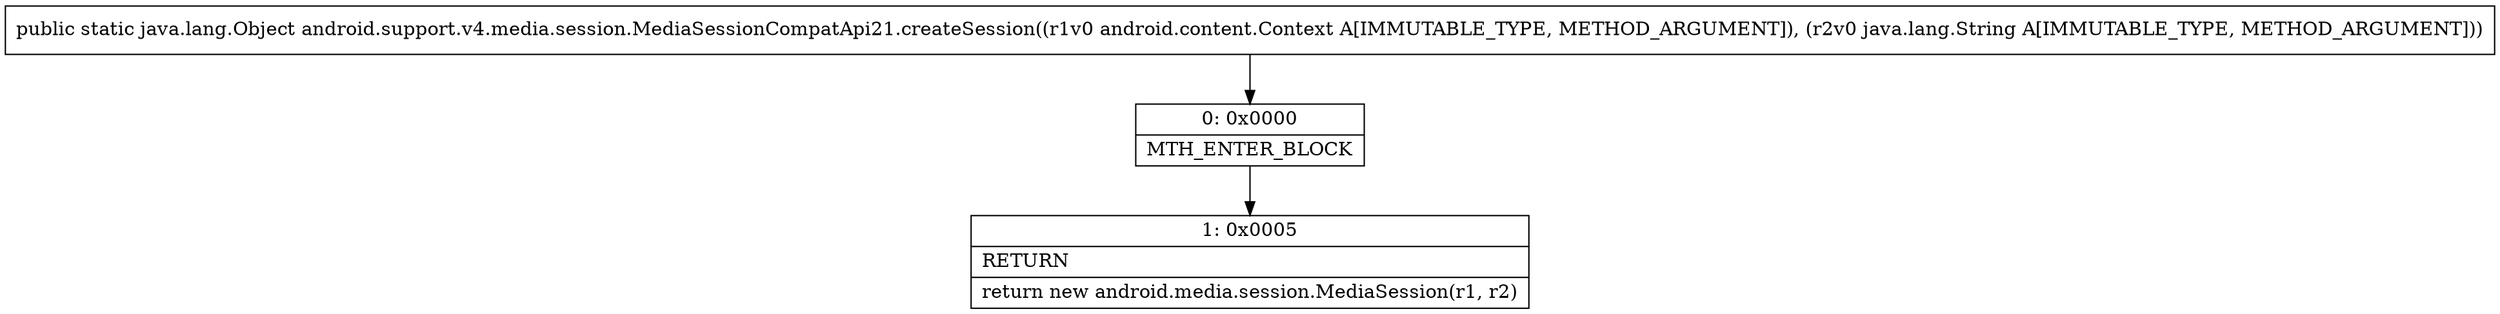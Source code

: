 digraph "CFG forandroid.support.v4.media.session.MediaSessionCompatApi21.createSession(Landroid\/content\/Context;Ljava\/lang\/String;)Ljava\/lang\/Object;" {
Node_0 [shape=record,label="{0\:\ 0x0000|MTH_ENTER_BLOCK\l}"];
Node_1 [shape=record,label="{1\:\ 0x0005|RETURN\l|return new android.media.session.MediaSession(r1, r2)\l}"];
MethodNode[shape=record,label="{public static java.lang.Object android.support.v4.media.session.MediaSessionCompatApi21.createSession((r1v0 android.content.Context A[IMMUTABLE_TYPE, METHOD_ARGUMENT]), (r2v0 java.lang.String A[IMMUTABLE_TYPE, METHOD_ARGUMENT])) }"];
MethodNode -> Node_0;
Node_0 -> Node_1;
}

